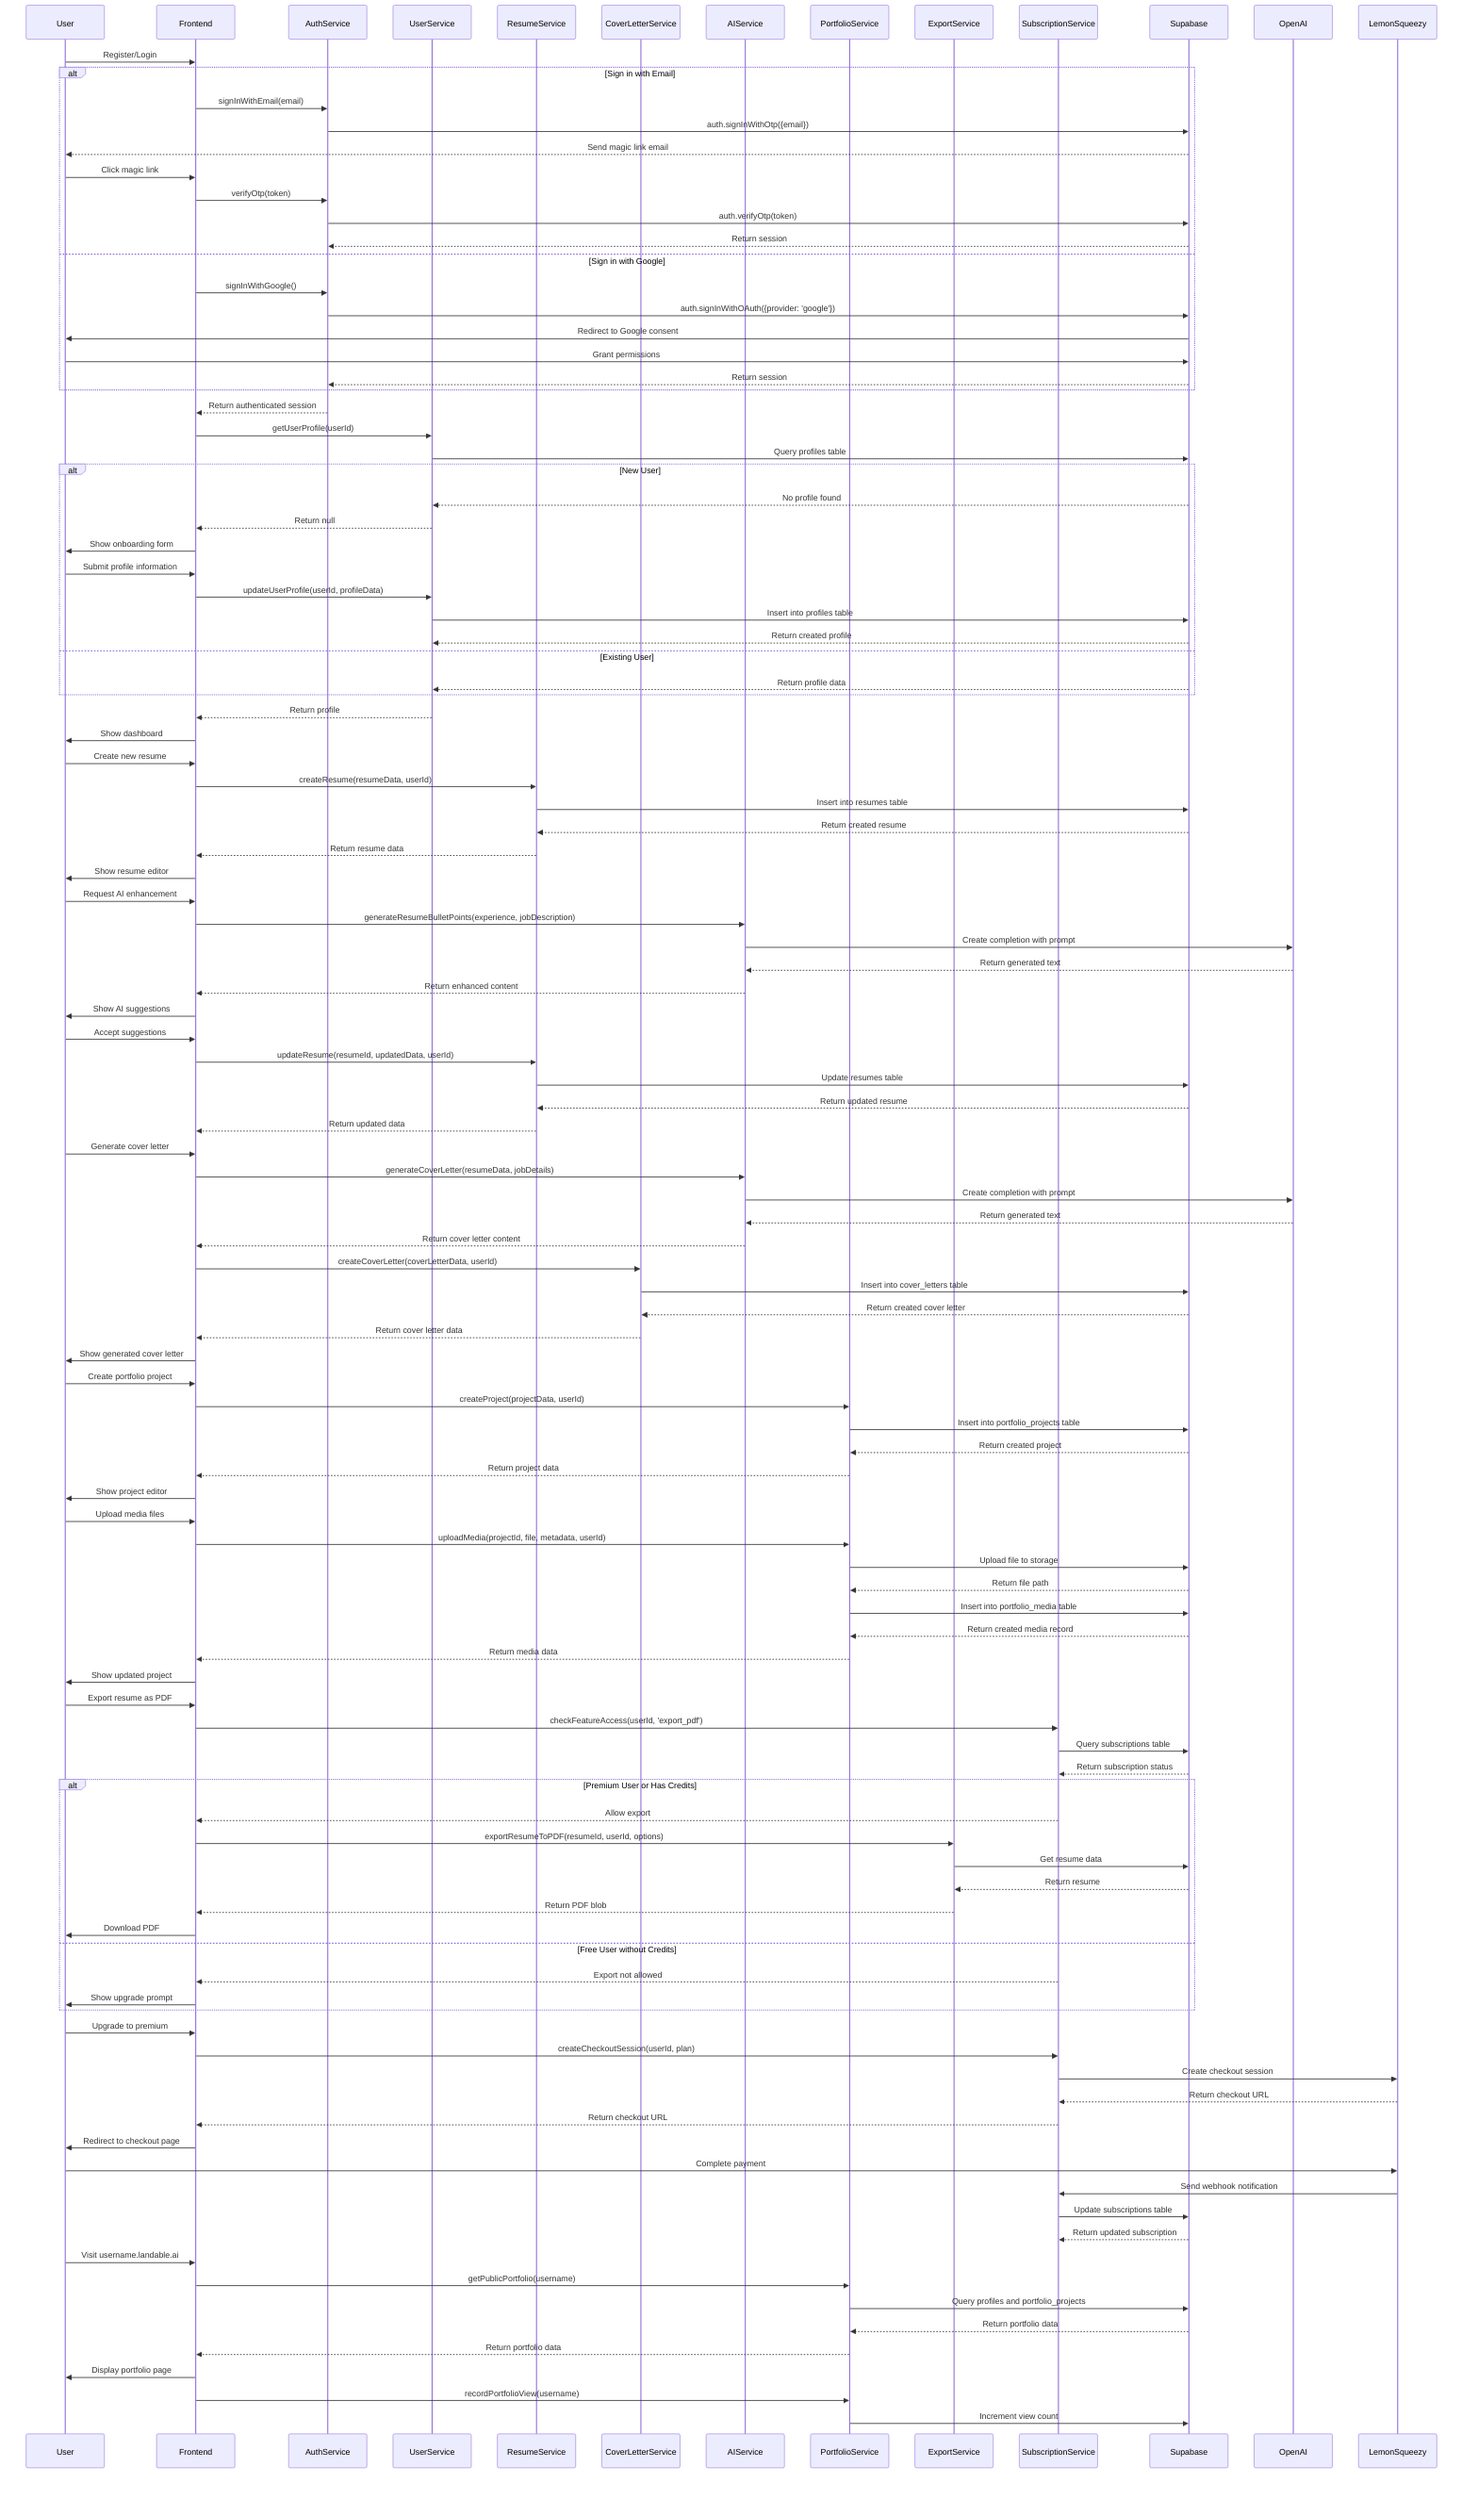 sequenceDiagram
    participant User
    participant Frontend
    participant AuthService
    participant UserService
    participant ResumeService
    participant CoverLetterService
    participant AIService
    participant PortfolioService
    participant ExportService
    participant SubscriptionService
    participant Supabase
    participant OpenAI
    participant LemonSqueezy

    %% Authentication Flow
    User->>Frontend: Register/Login
    alt Sign in with Email
        Frontend->>AuthService: signInWithEmail(email)
        AuthService->>Supabase: auth.signInWithOtp({email})
        Supabase-->>User: Send magic link email
        User->>Frontend: Click magic link
        Frontend->>AuthService: verifyOtp(token)
        AuthService->>Supabase: auth.verifyOtp(token)
        Supabase-->>AuthService: Return session
    else Sign in with Google
        Frontend->>AuthService: signInWithGoogle()
        AuthService->>Supabase: auth.signInWithOAuth({provider: 'google'})
        Supabase->>User: Redirect to Google consent
        User->>Supabase: Grant permissions
        Supabase-->>AuthService: Return session
    end
    AuthService-->>Frontend: Return authenticated session
    
    %% Profile Creation (new user)
    Frontend->>UserService: getUserProfile(userId)
    UserService->>Supabase: Query profiles table
    alt New User
        Supabase-->>UserService: No profile found
        UserService-->>Frontend: Return null
        Frontend->>User: Show onboarding form
        User->>Frontend: Submit profile information
        Frontend->>UserService: updateUserProfile(userId, profileData)
        UserService->>Supabase: Insert into profiles table
        Supabase-->>UserService: Return created profile
    else Existing User
        Supabase-->>UserService: Return profile data
    end
    UserService-->>Frontend: Return profile
    Frontend->>User: Show dashboard

    %% Resume Creation Flow
    User->>Frontend: Create new resume
    Frontend->>ResumeService: createResume(resumeData, userId)
    ResumeService->>Supabase: Insert into resumes table
    Supabase-->>ResumeService: Return created resume
    ResumeService-->>Frontend: Return resume data
    Frontend->>User: Show resume editor
    
    %% AI Enhancement Flow
    User->>Frontend: Request AI enhancement
    Frontend->>AIService: generateResumeBulletPoints(experience, jobDescription)
    AIService->>OpenAI: Create completion with prompt
    OpenAI-->>AIService: Return generated text
    AIService-->>Frontend: Return enhanced content
    Frontend->>User: Show AI suggestions
    User->>Frontend: Accept suggestions
    Frontend->>ResumeService: updateResume(resumeId, updatedData, userId)
    ResumeService->>Supabase: Update resumes table
    Supabase-->>ResumeService: Return updated resume
    ResumeService-->>Frontend: Return updated data
    
    %% Cover Letter Generation Flow
    User->>Frontend: Generate cover letter
    Frontend->>AIService: generateCoverLetter(resumeData, jobDetails)
    AIService->>OpenAI: Create completion with prompt
    OpenAI-->>AIService: Return generated text
    AIService-->>Frontend: Return cover letter content
    Frontend->>CoverLetterService: createCoverLetter(coverLetterData, userId)
    CoverLetterService->>Supabase: Insert into cover_letters table
    Supabase-->>CoverLetterService: Return created cover letter
    CoverLetterService-->>Frontend: Return cover letter data
    Frontend->>User: Show generated cover letter
    
    %% Portfolio Project Creation Flow
    User->>Frontend: Create portfolio project
    Frontend->>PortfolioService: createProject(projectData, userId)
    PortfolioService->>Supabase: Insert into portfolio_projects table
    Supabase-->>PortfolioService: Return created project
    PortfolioService-->>Frontend: Return project data
    Frontend->>User: Show project editor
    
    %% Media Upload Flow
    User->>Frontend: Upload media files
    Frontend->>PortfolioService: uploadMedia(projectId, file, metadata, userId)
    PortfolioService->>Supabase: Upload file to storage
    Supabase-->>PortfolioService: Return file path
    PortfolioService->>Supabase: Insert into portfolio_media table
    Supabase-->>PortfolioService: Return created media record
    PortfolioService-->>Frontend: Return media data
    Frontend->>User: Show updated project
    
    %% Document Export Flow
    User->>Frontend: Export resume as PDF
    Frontend->>SubscriptionService: checkFeatureAccess(userId, 'export_pdf')
    SubscriptionService->>Supabase: Query subscriptions table
    Supabase-->>SubscriptionService: Return subscription status
    alt Premium User or Has Credits
        SubscriptionService-->>Frontend: Allow export
        Frontend->>ExportService: exportResumeToPDF(resumeId, userId, options)
        ExportService->>Supabase: Get resume data
        Supabase-->>ExportService: Return resume
        ExportService-->>Frontend: Return PDF blob
        Frontend->>User: Download PDF
    else Free User without Credits
        SubscriptionService-->>Frontend: Export not allowed
        Frontend->>User: Show upgrade prompt
    end
    
    %% Subscription Flow
    User->>Frontend: Upgrade to premium
    Frontend->>SubscriptionService: createCheckoutSession(userId, plan)
    SubscriptionService->>LemonSqueezy: Create checkout session
    LemonSqueezy-->>SubscriptionService: Return checkout URL
    SubscriptionService-->>Frontend: Return checkout URL
    Frontend->>User: Redirect to checkout page
    User->>LemonSqueezy: Complete payment
    LemonSqueezy->>SubscriptionService: Send webhook notification
    SubscriptionService->>Supabase: Update subscriptions table
    Supabase-->>SubscriptionService: Return updated subscription
    
    %% Public Portfolio Viewing Flow
    User->>Frontend: Visit username.landable.ai
    Frontend->>PortfolioService: getPublicPortfolio(username)
    PortfolioService->>Supabase: Query profiles and portfolio_projects
    Supabase-->>PortfolioService: Return portfolio data
    PortfolioService-->>Frontend: Return portfolio data
    Frontend->>User: Display portfolio page
    Frontend->>PortfolioService: recordPortfolioView(username)
    PortfolioService->>Supabase: Increment view count